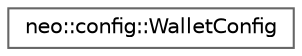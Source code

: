 digraph "Graphical Class Hierarchy"
{
 // LATEX_PDF_SIZE
  bgcolor="transparent";
  edge [fontname=Helvetica,fontsize=10,labelfontname=Helvetica,labelfontsize=10];
  node [fontname=Helvetica,fontsize=10,shape=box,height=0.2,width=0.4];
  rankdir="LR";
  Node0 [id="Node000000",label="neo::config::WalletConfig",height=0.2,width=0.4,color="grey40", fillcolor="white", style="filled",URL="$structneo_1_1config_1_1_wallet_config.html",tooltip="Wallet configuration."];
}
